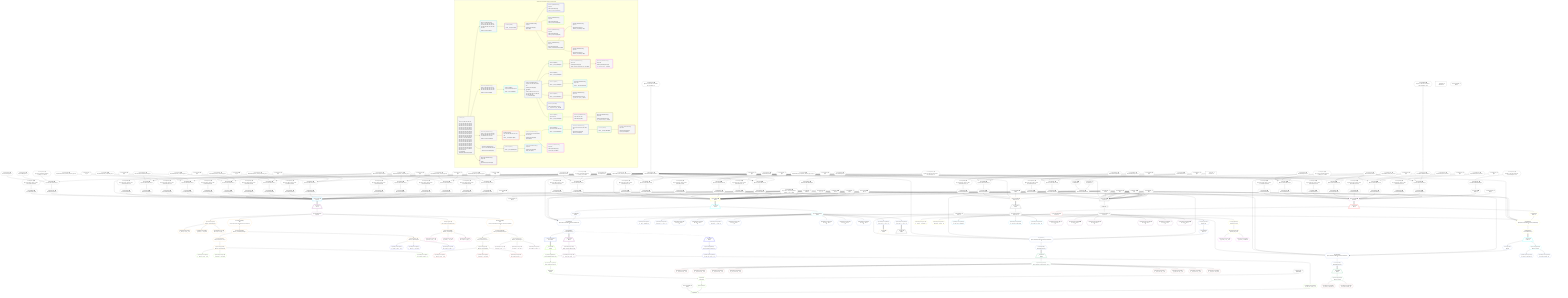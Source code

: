 %%{init: {'themeVariables': { 'fontSize': '12px'}}}%%
graph TD
    classDef path fill:#eee,stroke:#000,color:#000
    classDef plan fill:#fff,stroke-width:1px,color:#000
    classDef itemplan fill:#fff,stroke-width:2px,color:#000
    classDef unbatchedplan fill:#dff,stroke-width:1px,color:#000
    classDef sideeffectplan fill:#fcc,stroke-width:2px,color:#000
    classDef bucket fill:#f6f6f6,color:#000,stroke-width:2px,text-align:left


    %% plan dependencies
    PgSelect253[["PgSelect[253∈0] ➊<br />ᐸpersonᐳ"]]:::plan
    Object12{{"Object[12∈0] ➊<br />ᐸ{pgSettings,withPgClient}ᐳ"}}:::plan
    Constant620{{"Constant[620∈0] ➊<br />ᐸ1ᐳ"}}:::plan
    Constant621{{"Constant[621∈0] ➊<br />ᐸ7ᐳ"}}:::plan
    Constant619{{"Constant[619∈0] ➊<br />ᐸ8ᐳ"}}:::plan
    Constant113{{"Constant[113∈0] ➊<br />ᐸnullᐳ"}}:::plan
    Lambda285{{"Lambda[285∈0] ➊<br />ᐸcalculateShouldReverseOrderᐳ"}}:::plan
    Access289{{"Access[289∈0] ➊<br />ᐸ288.0ᐳ"}}:::plan
    Lambda602{{"Lambda[602∈0] ➊<br />ᐸcalculateOrderBySQLᐳ"}}:::plan
    Lambda607{{"Lambda[607∈0] ➊<br />ᐸcalculateOrderBySQLᐳ"}}:::plan
    Object12 & Constant620 & Constant620 & Constant621 & Constant620 & Constant619 & Constant621 & Constant620 & Constant621 & Constant620 & Constant621 & Constant620 & Constant113 & Constant621 & Constant620 & Constant621 & Lambda285 & Access289 & Lambda602 & Lambda607 --> PgSelect253
    Object293{{"Object[293∈0] ➊<br />ᐸ{reverse,orders,alias,codec}ᐳ"}}:::plan
    Constant290{{"Constant[290∈0] ➊<br />ᐸ[]ᐳ"}}:::plan
    Constant291{{"Constant[291∈0] ➊<br />ᐸsql.identifier(”frmcdc_compound_type”)ᐳ"}}:::plan
    Constant292{{"Constant[292∈0] ➊<br />ᐸRecordCodec(compoundType)ᐳ"}}:::plan
    Lambda285 & Constant290 & Constant291 & Constant292 --> Object293
    Object310{{"Object[310∈0] ➊<br />ᐸ{reverse,orders,alias,codec}ᐳ"}}:::plan
    Constant307{{"Constant[307∈0] ➊<br />ᐸ[]ᐳ"}}:::plan
    Constant308{{"Constant[308∈0] ➊<br />ᐸsql.identifier(”frmcdc_compound_type”)ᐳ"}}:::plan
    Lambda285 & Constant307 & Constant308 & Constant292 --> Object310
    Object327{{"Object[327∈0] ➊<br />ᐸ{reverse,orders,alias,codec}ᐳ"}}:::plan
    Constant324{{"Constant[324∈0] ➊<br />ᐸ[]ᐳ"}}:::plan
    Constant325{{"Constant[325∈0] ➊<br />ᐸsql.identifier(”frmcdc_compound_type”)ᐳ"}}:::plan
    Lambda285 & Constant324 & Constant325 & Constant292 --> Object327
    Object344{{"Object[344∈0] ➊<br />ᐸ{reverse,orders,alias,codec}ᐳ"}}:::plan
    Constant341{{"Constant[341∈0] ➊<br />ᐸ[]ᐳ"}}:::plan
    Constant342{{"Constant[342∈0] ➊<br />ᐸsql.identifier(”frmcdc_nested_compound_type”)ᐳ"}}:::plan
    Constant343{{"Constant[343∈0] ➊<br />ᐸRecordCodec(nestedCompoundType)ᐳ"}}:::plan
    Lambda285 & Constant341 & Constant342 & Constant343 --> Object344
    Object361{{"Object[361∈0] ➊<br />ᐸ{reverse,orders,alias,codec}ᐳ"}}:::plan
    Constant358{{"Constant[358∈0] ➊<br />ᐸ[]ᐳ"}}:::plan
    Constant359{{"Constant[359∈0] ➊<br />ᐸsql.identifier(”frmcdc_compound_type”)ᐳ"}}:::plan
    Lambda285 & Constant358 & Constant359 & Constant292 --> Object361
    Object378{{"Object[378∈0] ➊<br />ᐸ{reverse,orders,alias,codec}ᐳ"}}:::plan
    Constant375{{"Constant[375∈0] ➊<br />ᐸ[]ᐳ"}}:::plan
    Constant376{{"Constant[376∈0] ➊<br />ᐸsql.identifier(”frmcdc_compound_type”)ᐳ"}}:::plan
    Lambda285 & Constant375 & Constant376 & Constant292 --> Object378
    Object395{{"Object[395∈0] ➊<br />ᐸ{reverse,orders,alias,codec}ᐳ"}}:::plan
    Constant392{{"Constant[392∈0] ➊<br />ᐸ[]ᐳ"}}:::plan
    Constant393{{"Constant[393∈0] ➊<br />ᐸsql.identifier(”frmcdc_compound_type”)ᐳ"}}:::plan
    Lambda285 & Constant392 & Constant393 & Constant292 --> Object395
    Object412{{"Object[412∈0] ➊<br />ᐸ{reverse,orders,alias,codec}ᐳ"}}:::plan
    Constant409{{"Constant[409∈0] ➊<br />ᐸ[]ᐳ"}}:::plan
    Constant410{{"Constant[410∈0] ➊<br />ᐸsql.identifier(”frmcdc_nested_compound_type”)ᐳ"}}:::plan
    Lambda285 & Constant409 & Constant410 & Constant343 --> Object412
    Object429{{"Object[429∈0] ➊<br />ᐸ{reverse,orders,alias,codec}ᐳ"}}:::plan
    Constant426{{"Constant[426∈0] ➊<br />ᐸ[ { codec: Codec(int4), fragment: { n: [Array], f: 0, c: 266ᐳ"}}:::plan
    Constant427{{"Constant[427∈0] ➊<br />ᐸsql.identifier(”types”)ᐳ"}}:::plan
    Constant428{{"Constant[428∈0] ➊<br />ᐸRecordCodec(types)ᐳ"}}:::plan
    Lambda285 & Constant426 & Constant427 & Constant428 --> Object429
    Object444{{"Object[444∈0] ➊<br />ᐸ{reverse,orders,alias,codec}ᐳ"}}:::plan
    Constant441{{"Constant[441∈0] ➊<br />ᐸ[]ᐳ"}}:::plan
    Constant442{{"Constant[442∈0] ➊<br />ᐸsql.identifier(”post_computed_compound_type_array”)ᐳ"}}:::plan
    Lambda285 & Constant441 & Constant442 & Constant292 --> Object444
    Object464{{"Object[464∈0] ➊<br />ᐸ{reverse,orders,alias,codec}ᐳ"}}:::plan
    Constant461{{"Constant[461∈0] ➊<br />ᐸ[]ᐳ"}}:::plan
    Constant462{{"Constant[462∈0] ➊<br />ᐸsql.identifier(”post”)ᐳ"}}:::plan
    Constant463{{"Constant[463∈0] ➊<br />ᐸRecordCodec(post)ᐳ"}}:::plan
    Lambda285 & Constant461 & Constant462 & Constant463 --> Object464
    Object481{{"Object[481∈0] ➊<br />ᐸ{reverse,orders,alias,codec}ᐳ"}}:::plan
    Constant478{{"Constant[478∈0] ➊<br />ᐸ[]ᐳ"}}:::plan
    Constant479{{"Constant[479∈0] ➊<br />ᐸsql.identifier(”post_computed_interval_set”)ᐳ"}}:::plan
    Constant480{{"Constant[480∈0] ➊<br />ᐸCodec(interval)ᐳ"}}:::plan
    Lambda285 & Constant478 & Constant479 & Constant480 --> Object481
    Object499{{"Object[499∈0] ➊<br />ᐸ{reverse,orders,alias,codec}ᐳ"}}:::plan
    Constant496{{"Constant[496∈0] ➊<br />ᐸ[ { codec: Codec(int4), fragment: { n: [Array], f: 0, c: 266ᐳ"}}:::plan
    Constant497{{"Constant[497∈0] ➊<br />ᐸsql.identifier(”post”)ᐳ"}}:::plan
    Lambda285 & Constant496 & Constant497 & Constant463 --> Object499
    Object514{{"Object[514∈0] ➊<br />ᐸ{reverse,orders,alias,codec}ᐳ"}}:::plan
    Lambda507{{"Lambda[507∈0] ➊<br />ᐸcalculateShouldReverseOrderᐳ"}}:::plan
    Constant511{{"Constant[511∈0] ➊<br />ᐸ[]ᐳ"}}:::plan
    Constant512{{"Constant[512∈0] ➊<br />ᐸsql.identifier(”person_friends”)ᐳ"}}:::plan
    Constant513{{"Constant[513∈0] ➊<br />ᐸRecordCodec(person)ᐳ"}}:::plan
    Lambda507 & Constant511 & Constant512 & Constant513 --> Object514
    Object534{{"Object[534∈0] ➊<br />ᐸ{reverse,orders,alias,codec}ᐳ"}}:::plan
    Constant531{{"Constant[531∈0] ➊<br />ᐸ[]ᐳ"}}:::plan
    Constant532{{"Constant[532∈0] ➊<br />ᐸsql.identifier(”person_friends”)ᐳ"}}:::plan
    Lambda285 & Constant531 & Constant532 & Constant513 --> Object534
    Object554{{"Object[554∈0] ➊<br />ᐸ{reverse,orders,alias,codec}ᐳ"}}:::plan
    Constant551{{"Constant[551∈0] ➊<br />ᐸ[]ᐳ"}}:::plan
    Constant552{{"Constant[552∈0] ➊<br />ᐸsql.identifier(”person_first_post”)ᐳ"}}:::plan
    Lambda285 & Constant551 & Constant552 & Constant463 --> Object554
    Object571{{"Object[571∈0] ➊<br />ᐸ{reverse,orders,alias,codec}ᐳ"}}:::plan
    Constant568{{"Constant[568∈0] ➊<br />ᐸ[ { codec: Codec(int4), fragment: { n: [Array], f: 0, c: 266ᐳ"}}:::plan
    Constant569{{"Constant[569∈0] ➊<br />ᐸsql.identifier(”person”)ᐳ"}}:::plan
    Lambda285 & Constant568 & Constant569 & Constant513 --> Object571
    Object586{{"Object[586∈0] ➊<br />ᐸ{reverse,orders,alias,codec}ᐳ"}}:::plan
    Constant583{{"Constant[583∈0] ➊<br />ᐸ[]ᐳ"}}:::plan
    Constant584{{"Constant[584∈0] ➊<br />ᐸsql.identifier(”edge_case”)ᐳ"}}:::plan
    Constant585{{"Constant[585∈0] ➊<br />ᐸRecordCodec(edgeCase)ᐳ"}}:::plan
    Lambda285 & Constant583 & Constant584 & Constant585 --> Object586
    Object601{{"Object[601∈0] ➊<br />ᐸ{reverse,orders,alias,codec}ᐳ"}}:::plan
    Constant598{{"Constant[598∈0] ➊<br />ᐸ[]ᐳ"}}:::plan
    Constant599{{"Constant[599∈0] ➊<br />ᐸsql.identifier(”person”)ᐳ"}}:::plan
    Lambda285 & Constant598 & Constant599 & Constant513 --> Object601
    Access10{{"Access[10∈0] ➊<br />ᐸ2.pgSettingsᐳ"}}:::plan
    Access11{{"Access[11∈0] ➊<br />ᐸ2.withPgClientᐳ"}}:::plan
    Access10 & Access11 --> Object12
    __Value2["__Value[2∈0] ➊<br />ᐸcontextᐳ"]:::plan
    __Value2 --> Access10
    __Value2 --> Access11
    Connection226{{"Connection[226∈0] ➊<br />ᐸ222ᐳ"}}:::plan
    Constant620 --> Connection226
    First255{{"First[255∈0] ➊"}}:::plan
    PgSelect253 --> First255
    PgSelectSingle256{{"PgSelectSingle[256∈0] ➊<br />ᐸpersonᐳ"}}:::plan
    First255 --> PgSelectSingle256
    Constant611{{"Constant[611∈0] ➊<br />ᐸ§{ first: null, last: null, cursorLower: null, cursorUpper: ᐳ"}}:::plan
    Constant611 --> Lambda285
    Lambda288{{"Lambda[288∈0] ➊<br />ᐸcalculateLimitAndOffsetSQLᐳ"}}:::plan
    Constant612{{"Constant[612∈0] ➊<br />ᐸ§{ first: null, last: null, cursorLower: null, cursorUpper: ᐳ"}}:::plan
    Constant612 --> Lambda288
    Lambda288 --> Access289
    Lambda294{{"Lambda[294∈0] ➊<br />ᐸcalculateOrderBySQLᐳ"}}:::plan
    Object293 --> Lambda294
    Lambda299{{"Lambda[299∈0] ➊<br />ᐸcalculateOrderBySQLᐳ"}}:::plan
    Constant622{{"Constant[622∈0] ➊<br />ᐸ§{ reverse: false, orders: [], alias: sql.identifier(”frmcdcᐳ"}}:::plan
    Constant622 --> Lambda299
    Lambda311{{"Lambda[311∈0] ➊<br />ᐸcalculateOrderBySQLᐳ"}}:::plan
    Object310 --> Lambda311
    Lambda316{{"Lambda[316∈0] ➊<br />ᐸcalculateOrderBySQLᐳ"}}:::plan
    Constant623{{"Constant[623∈0] ➊<br />ᐸ§{ reverse: false, orders: [], alias: sql.identifier(”frmcdcᐳ"}}:::plan
    Constant623 --> Lambda316
    Lambda328{{"Lambda[328∈0] ➊<br />ᐸcalculateOrderBySQLᐳ"}}:::plan
    Object327 --> Lambda328
    Lambda333{{"Lambda[333∈0] ➊<br />ᐸcalculateOrderBySQLᐳ"}}:::plan
    Constant624{{"Constant[624∈0] ➊<br />ᐸ§{ reverse: false, orders: [], alias: sql.identifier(”frmcdcᐳ"}}:::plan
    Constant624 --> Lambda333
    Lambda345{{"Lambda[345∈0] ➊<br />ᐸcalculateOrderBySQLᐳ"}}:::plan
    Object344 --> Lambda345
    Lambda350{{"Lambda[350∈0] ➊<br />ᐸcalculateOrderBySQLᐳ"}}:::plan
    Constant625{{"Constant[625∈0] ➊<br />ᐸ§{ reverse: false, orders: [], alias: sql.identifier(”frmcdcᐳ"}}:::plan
    Constant625 --> Lambda350
    Lambda362{{"Lambda[362∈0] ➊<br />ᐸcalculateOrderBySQLᐳ"}}:::plan
    Object361 --> Lambda362
    Lambda367{{"Lambda[367∈0] ➊<br />ᐸcalculateOrderBySQLᐳ"}}:::plan
    Constant626{{"Constant[626∈0] ➊<br />ᐸ§{ reverse: false, orders: [], alias: sql.identifier(”frmcdcᐳ"}}:::plan
    Constant626 --> Lambda367
    Lambda379{{"Lambda[379∈0] ➊<br />ᐸcalculateOrderBySQLᐳ"}}:::plan
    Object378 --> Lambda379
    Lambda384{{"Lambda[384∈0] ➊<br />ᐸcalculateOrderBySQLᐳ"}}:::plan
    Constant627{{"Constant[627∈0] ➊<br />ᐸ§{ reverse: false, orders: [], alias: sql.identifier(”frmcdcᐳ"}}:::plan
    Constant627 --> Lambda384
    Lambda396{{"Lambda[396∈0] ➊<br />ᐸcalculateOrderBySQLᐳ"}}:::plan
    Object395 --> Lambda396
    Lambda401{{"Lambda[401∈0] ➊<br />ᐸcalculateOrderBySQLᐳ"}}:::plan
    Constant628{{"Constant[628∈0] ➊<br />ᐸ§{ reverse: false, orders: [], alias: sql.identifier(”frmcdcᐳ"}}:::plan
    Constant628 --> Lambda401
    Lambda413{{"Lambda[413∈0] ➊<br />ᐸcalculateOrderBySQLᐳ"}}:::plan
    Object412 --> Lambda413
    Lambda418{{"Lambda[418∈0] ➊<br />ᐸcalculateOrderBySQLᐳ"}}:::plan
    Constant629{{"Constant[629∈0] ➊<br />ᐸ§{ reverse: false, orders: [], alias: sql.identifier(”frmcdcᐳ"}}:::plan
    Constant629 --> Lambda418
    Lambda430{{"Lambda[430∈0] ➊<br />ᐸcalculateOrderBySQLᐳ"}}:::plan
    Object429 --> Lambda430
    Lambda435{{"Lambda[435∈0] ➊<br />ᐸcalculateOrderBySQLᐳ"}}:::plan
    Constant630{{"Constant[630∈0] ➊<br />ᐸ§{ reverse: false, orders: [ { codec: Codec(int4), fragment:ᐳ"}}:::plan
    Constant630 --> Lambda435
    Lambda445{{"Lambda[445∈0] ➊<br />ᐸcalculateOrderBySQLᐳ"}}:::plan
    Object444 --> Lambda445
    Lambda450{{"Lambda[450∈0] ➊<br />ᐸcalculateOrderBySQLᐳ"}}:::plan
    Constant631{{"Constant[631∈0] ➊<br />ᐸ§{ reverse: false, orders: [], alias: sql.identifier(”post_cᐳ"}}:::plan
    Constant631 --> Lambda450
    Lambda465{{"Lambda[465∈0] ➊<br />ᐸcalculateOrderBySQLᐳ"}}:::plan
    Object464 --> Lambda465
    Lambda470{{"Lambda[470∈0] ➊<br />ᐸcalculateOrderBySQLᐳ"}}:::plan
    Constant632{{"Constant[632∈0] ➊<br />ᐸ§{ reverse: false, orders: [], alias: sql.identifier(”post”)ᐳ"}}:::plan
    Constant632 --> Lambda470
    Lambda482{{"Lambda[482∈0] ➊<br />ᐸcalculateOrderBySQLᐳ"}}:::plan
    Object481 --> Lambda482
    Lambda487{{"Lambda[487∈0] ➊<br />ᐸcalculateOrderBySQLᐳ"}}:::plan
    Constant633{{"Constant[633∈0] ➊<br />ᐸ§{ reverse: false, orders: [], alias: sql.identifier(”post_cᐳ"}}:::plan
    Constant633 --> Lambda487
    Lambda500{{"Lambda[500∈0] ➊<br />ᐸcalculateOrderBySQLᐳ"}}:::plan
    Object499 --> Lambda500
    Lambda505{{"Lambda[505∈0] ➊<br />ᐸcalculateOrderBySQLᐳ"}}:::plan
    Constant634{{"Constant[634∈0] ➊<br />ᐸ§{ reverse: false, orders: [ { codec: Codec(int4), fragment:ᐳ"}}:::plan
    Constant634 --> Lambda505
    Constant642{{"Constant[642∈0] ➊<br />ᐸ§{ first: 1, last: null, cursorLower: null, cursorUpper: nulᐳ"}}:::plan
    Constant642 --> Lambda507
    Lambda509{{"Lambda[509∈0] ➊<br />ᐸcalculateLimitAndOffsetSQLᐳ"}}:::plan
    Constant643{{"Constant[643∈0] ➊<br />ᐸ§{ first: 1, last: null, cursorLower: null, cursorUpper: nulᐳ"}}:::plan
    Constant643 --> Lambda509
    Access510{{"Access[510∈0] ➊<br />ᐸ509.0ᐳ"}}:::plan
    Lambda509 --> Access510
    Lambda515{{"Lambda[515∈0] ➊<br />ᐸcalculateOrderBySQLᐳ"}}:::plan
    Object514 --> Lambda515
    Lambda520{{"Lambda[520∈0] ➊<br />ᐸcalculateOrderBySQLᐳ"}}:::plan
    Constant635{{"Constant[635∈0] ➊<br />ᐸ§{ reverse: false, orders: [], alias: sql.identifier(”personᐳ"}}:::plan
    Constant635 --> Lambda520
    Lambda535{{"Lambda[535∈0] ➊<br />ᐸcalculateOrderBySQLᐳ"}}:::plan
    Object534 --> Lambda535
    Lambda540{{"Lambda[540∈0] ➊<br />ᐸcalculateOrderBySQLᐳ"}}:::plan
    Constant636{{"Constant[636∈0] ➊<br />ᐸ§{ reverse: false, orders: [], alias: sql.identifier(”personᐳ"}}:::plan
    Constant636 --> Lambda540
    Lambda555{{"Lambda[555∈0] ➊<br />ᐸcalculateOrderBySQLᐳ"}}:::plan
    Object554 --> Lambda555
    Lambda560{{"Lambda[560∈0] ➊<br />ᐸcalculateOrderBySQLᐳ"}}:::plan
    Constant637{{"Constant[637∈0] ➊<br />ᐸ§{ reverse: false, orders: [], alias: sql.identifier(”personᐳ"}}:::plan
    Constant637 --> Lambda560
    Lambda572{{"Lambda[572∈0] ➊<br />ᐸcalculateOrderBySQLᐳ"}}:::plan
    Object571 --> Lambda572
    Lambda577{{"Lambda[577∈0] ➊<br />ᐸcalculateOrderBySQLᐳ"}}:::plan
    Constant638{{"Constant[638∈0] ➊<br />ᐸ§{ reverse: false, orders: [ { codec: Codec(int4), fragment:ᐳ"}}:::plan
    Constant638 --> Lambda577
    Lambda587{{"Lambda[587∈0] ➊<br />ᐸcalculateOrderBySQLᐳ"}}:::plan
    Object586 --> Lambda587
    Lambda592{{"Lambda[592∈0] ➊<br />ᐸcalculateOrderBySQLᐳ"}}:::plan
    Constant639{{"Constant[639∈0] ➊<br />ᐸ§{ reverse: false, orders: [], alias: sql.identifier(”edge_cᐳ"}}:::plan
    Constant639 --> Lambda592
    Object601 --> Lambda602
    Constant640{{"Constant[640∈0] ➊<br />ᐸ§{ reverse: false, orders: [], alias: sql.identifier(”personᐳ"}}:::plan
    Constant640 --> Lambda607
    __Value4["__Value[4∈0] ➊<br />ᐸrootValueᐳ"]:::plan
    Connection13{{"Connection[13∈0] ➊<br />ᐸ9ᐳ"}}:::plan
    Connection89{{"Connection[89∈0] ➊<br />ᐸ87ᐳ"}}:::plan
    Connection169{{"Connection[169∈0] ➊<br />ᐸ167ᐳ"}}:::plan
    Constant192{{"Constant[192∈0] ➊<br />ᐸ[HIDDEN]ᐳ"}}:::plan
    Connection201{{"Connection[201∈0] ➊<br />ᐸ199ᐳ"}}:::plan
    Connection213{{"Connection[213∈0] ➊<br />ᐸ209ᐳ"}}:::plan
    Connection244{{"Connection[244∈0] ➊<br />ᐸ242ᐳ"}}:::plan
    Constant286{{"Constant[286∈0] ➊<br />ᐸfalseᐳ"}}:::plan
    Constant608{{"Constant[608∈0] ➊<br />ᐸ15ᐳ"}}:::plan
    Constant609{{"Constant[609∈0] ➊<br />ᐸ20ᐳ"}}:::plan
    Constant610{{"Constant[610∈0] ➊<br />ᐸ'[...]'ᐳ"}}:::plan
    Constant644{{"Constant[644∈0] ➊<br />ᐸ§{ a: 419, b: 'easy cheesy baked potatoes', c: 'red', e: 'BAᐳ"}}:::plan
    PgSelect14[["PgSelect[14∈1] ➊<br />ᐸtypesᐳ"]]:::plan
    Object12 & Connection13 & Access289 & Lambda294 & Lambda299 & Lambda311 & Lambda316 & Lambda328 & Lambda333 & Access289 & Lambda345 & Lambda350 & Access289 & Lambda362 & Lambda367 & Lambda379 & Lambda384 & Lambda396 & Lambda401 & Access289 & Lambda413 & Lambda418 & Lambda285 & Access289 & Lambda430 & Lambda435 --> PgSelect14
    __Item15[/"__Item[15∈2]<br />ᐸ14ᐳ"\]:::itemplan
    PgSelect14 ==> __Item15
    PgSelectSingle16{{"PgSelectSingle[16∈2]<br />ᐸtypesᐳ"}}:::plan
    __Item15 --> PgSelectSingle16
    PgSelectSingle23{{"PgSelectSingle[23∈3]<br />ᐸfrmcdc_compoundTypeᐳ"}}:::plan
    PgSelectSingle16 --> PgSelectSingle23
    PgClassExpression24{{"PgClassExpression[24∈3]<br />ᐸ__frmcdc_c...type__.”a”ᐳ"}}:::plan
    PgSelectSingle23 --> PgClassExpression24
    PgClassExpression25{{"PgClassExpression[25∈3]<br />ᐸ__frmcdc_c....”foo_bar”ᐳ"}}:::plan
    PgSelectSingle23 --> PgClassExpression25
    PgClassExpression27{{"PgClassExpression[27∈3]<br />ᐸ”c”.”compo...nd_type__)ᐳ"}}:::plan
    PgSelectSingle23 --> PgClassExpression27
    PgSelectSingle32{{"PgSelectSingle[32∈3]<br />ᐸfrmcdc_nestedCompoundTypeᐳ"}}:::plan
    RemapKeys351{{"RemapKeys[351∈3]<br />ᐸ16:{”0”:4,”1”:5,”2”:6,”3”:7,”4”:8,”5”:9,”6”:10,”7”:11,”8”:12}ᐳ"}}:::plan
    RemapKeys351 --> PgSelectSingle32
    PgSelectSingle37{{"PgSelectSingle[37∈3]<br />ᐸfrmcdc_compoundTypeᐳ"}}:::plan
    PgSelectSingle32 --> PgSelectSingle37
    PgSelectSingle46{{"PgSelectSingle[46∈3]<br />ᐸfrmcdc_compoundTypeᐳ"}}:::plan
    RemapKeys334{{"RemapKeys[334∈3]<br />ᐸ32:{”0”:4,”1”:5,”2”:6,”3”:7}ᐳ"}}:::plan
    RemapKeys334 --> PgSelectSingle46
    PgSelectSingle55{{"PgSelectSingle[55∈3]<br />ᐸfrmcdc_compoundTypeᐳ"}}:::plan
    RemapKeys368{{"RemapKeys[368∈3]<br />ᐸ16:{”0”:13,”1”:14,”2”:15,”3”:16}ᐳ"}}:::plan
    RemapKeys368 --> PgSelectSingle55
    PgSelectSingle64{{"PgSelectSingle[64∈3]<br />ᐸfrmcdc_nestedCompoundTypeᐳ"}}:::plan
    RemapKeys419{{"RemapKeys[419∈3]<br />ᐸ16:{”0”:17,”1”:18,”2”:19,”3”:20,”4”:21,”5”:22,”6”:23,”7”:24,”8”:25}ᐳ"}}:::plan
    RemapKeys419 --> PgSelectSingle64
    PgSelectSingle32 --> RemapKeys334
    PgSelectSingle16 --> RemapKeys351
    PgSelectSingle16 --> RemapKeys368
    PgSelectSingle16 --> RemapKeys419
    PgClassExpression38{{"PgClassExpression[38∈4]<br />ᐸ__frmcdc_c...type__.”a”ᐳ"}}:::plan
    PgSelectSingle37 --> PgClassExpression38
    PgClassExpression39{{"PgClassExpression[39∈4]<br />ᐸ__frmcdc_c....”foo_bar”ᐳ"}}:::plan
    PgSelectSingle37 --> PgClassExpression39
    PgClassExpression41{{"PgClassExpression[41∈4]<br />ᐸ”c”.”compo...nd_type__)ᐳ"}}:::plan
    PgSelectSingle37 --> PgClassExpression41
    PgClassExpression47{{"PgClassExpression[47∈5]<br />ᐸ__frmcdc_c...type__.”a”ᐳ"}}:::plan
    PgSelectSingle46 --> PgClassExpression47
    PgClassExpression48{{"PgClassExpression[48∈5]<br />ᐸ__frmcdc_c....”foo_bar”ᐳ"}}:::plan
    PgSelectSingle46 --> PgClassExpression48
    PgClassExpression50{{"PgClassExpression[50∈5]<br />ᐸ”c”.”compo...nd_type__)ᐳ"}}:::plan
    PgSelectSingle46 --> PgClassExpression50
    PgClassExpression56{{"PgClassExpression[56∈6]<br />ᐸ__frmcdc_c...type__.”a”ᐳ"}}:::plan
    PgSelectSingle55 --> PgClassExpression56
    PgClassExpression57{{"PgClassExpression[57∈6]<br />ᐸ__frmcdc_c....”foo_bar”ᐳ"}}:::plan
    PgSelectSingle55 --> PgClassExpression57
    PgClassExpression59{{"PgClassExpression[59∈6]<br />ᐸ”c”.”compo...nd_type__)ᐳ"}}:::plan
    PgSelectSingle55 --> PgClassExpression59
    PgSelectSingle71{{"PgSelectSingle[71∈7]<br />ᐸfrmcdc_compoundTypeᐳ"}}:::plan
    PgSelectSingle64 --> PgSelectSingle71
    PgSelectSingle80{{"PgSelectSingle[80∈7]<br />ᐸfrmcdc_compoundTypeᐳ"}}:::plan
    RemapKeys402{{"RemapKeys[402∈7]<br />ᐸ64:{”0”:4,”1”:5,”2”:6,”3”:7}ᐳ"}}:::plan
    RemapKeys402 --> PgSelectSingle80
    PgSelectSingle64 --> RemapKeys402
    PgClassExpression72{{"PgClassExpression[72∈8]<br />ᐸ__frmcdc_c...type__.”a”ᐳ"}}:::plan
    PgSelectSingle71 --> PgClassExpression72
    PgClassExpression73{{"PgClassExpression[73∈8]<br />ᐸ__frmcdc_c....”foo_bar”ᐳ"}}:::plan
    PgSelectSingle71 --> PgClassExpression73
    PgClassExpression75{{"PgClassExpression[75∈8]<br />ᐸ”c”.”compo...nd_type__)ᐳ"}}:::plan
    PgSelectSingle71 --> PgClassExpression75
    PgClassExpression81{{"PgClassExpression[81∈9]<br />ᐸ__frmcdc_c...type__.”a”ᐳ"}}:::plan
    PgSelectSingle80 --> PgClassExpression81
    PgClassExpression82{{"PgClassExpression[82∈9]<br />ᐸ__frmcdc_c....”foo_bar”ᐳ"}}:::plan
    PgSelectSingle80 --> PgClassExpression82
    PgClassExpression84{{"PgClassExpression[84∈9]<br />ᐸ”c”.”compo...nd_type__)ᐳ"}}:::plan
    PgSelectSingle80 --> PgClassExpression84
    PgSelect90[["PgSelect[90∈10] ➊<br />ᐸpostᐳ"]]:::plan
    Object12 & Connection89 & Constant608 & Constant609 & Constant610 & Constant608 & Constant609 & Constant610 & Constant608 & Constant113 & Constant609 & Constant610 & Constant644 & Access289 & Lambda445 & Lambda450 & Access289 & Lambda465 & Lambda470 & Access289 & Lambda482 & Lambda487 & Lambda285 & Access289 & Lambda500 & Lambda505 --> PgSelect90
    __Item91[/"__Item[91∈11]<br />ᐸ90ᐳ"\]:::itemplan
    PgSelect90 ==> __Item91
    PgSelectSingle92{{"PgSelectSingle[92∈11]<br />ᐸpostᐳ"}}:::plan
    __Item91 --> PgSelectSingle92
    Object454{{"Object[454∈12]<br />ᐸ{rows,first,last,shouldReverseOrder,fetchOneExtra}ᐳ"}}:::plan
    Access452{{"Access[452∈12]<br />ᐸ471.0ᐳ"}}:::plan
    Access452 & Constant113 & Constant113 & Lambda285 & Constant286 --> Object454
    Object489{{"Object[489∈12]<br />ᐸ{rows,first,last,shouldReverseOrder,fetchOneExtra}ᐳ"}}:::plan
    Access488{{"Access[488∈12]<br />ᐸ91.2ᐳ"}}:::plan
    Access488 & Constant113 & Constant113 & Lambda285 & Constant286 --> Object489
    PgClassExpression93{{"PgClassExpression[93∈12]<br />ᐸ__post__.”headline”ᐳ"}}:::plan
    PgSelectSingle92 --> PgClassExpression93
    PgClassExpression95{{"PgClassExpression[95∈12]<br />ᐸ”a”.”post_...(__post__)ᐳ"}}:::plan
    PgSelectSingle92 --> PgClassExpression95
    PgClassExpression98{{"PgClassExpression[98∈12]<br />ᐸ”a”.”post_...lder! */<br />)ᐳ"}}:::plan
    PgSelectSingle92 --> PgClassExpression98
    PgClassExpression102{{"PgClassExpression[102∈12]<br />ᐸ”a”.”post_...lder! */<br />)ᐳ"}}:::plan
    PgSelectSingle92 --> PgClassExpression102
    PgClassExpression104{{"PgClassExpression[104∈12]<br />ᐸ”a”.”post_...(__post__)ᐳ"}}:::plan
    PgSelectSingle92 --> PgClassExpression104
    PgClassExpression107{{"PgClassExpression[107∈12]<br />ᐸ”a”.”post_...lder! */<br />)ᐳ"}}:::plan
    PgSelectSingle92 --> PgClassExpression107
    PgClassExpression111{{"PgClassExpression[111∈12]<br />ᐸ”a”.”post_...lder! */<br />)ᐳ"}}:::plan
    PgSelectSingle92 --> PgClassExpression111
    PgClassExpression115{{"PgClassExpression[115∈12]<br />ᐸ”a”.”post_...lder! */<br />)ᐳ"}}:::plan
    PgSelectSingle92 --> PgClassExpression115
    PgClassExpression119{{"PgClassExpression[119∈12]<br />ᐸ”a”.”post_...lder! */<br />)ᐳ"}}:::plan
    PgSelectSingle92 --> PgClassExpression119
    PgClassExpression155{{"PgClassExpression[155∈12]<br />ᐸ”a”.”post_...(__post__)ᐳ"}}:::plan
    PgSelectSingle92 --> PgClassExpression155
    PgClassExpression158{{"PgClassExpression[158∈12]<br />ᐸ”a”.”post_...(__post__)ᐳ"}}:::plan
    PgSelectSingle92 --> PgClassExpression158
    __ListTransform181[["__ListTransform[181∈12]<br />ᐸeach:180ᐳ"]]:::plan
    Lambda490{{"Lambda[490∈12]<br />ᐸreverseIfNecessaryᐳ"}}:::plan
    Lambda490 --> __ListTransform181
    RemapKeys471{{"RemapKeys[471∈12]<br />ᐸ92:{”0”:1}ᐳ"}}:::plan
    RemapKeys471 --> Access452
    Lambda455{{"Lambda[455∈12]<br />ᐸreverseIfNecessaryᐳ"}}:::plan
    Object454 --> Lambda455
    PgSelectSingle92 --> RemapKeys471
    __Item91 --> Access488
    Object489 --> Lambda490
    __Item141[/"__Item[141∈13]<br />ᐸ455ᐳ"\]:::itemplan
    Lambda455 ==> __Item141
    PgSelectSingle142{{"PgSelectSingle[142∈13]<br />ᐸpost_computed_compound_type_arrayᐳ"}}:::plan
    __Item141 --> PgSelectSingle142
    PgClassExpression143{{"PgClassExpression[143∈14]<br />ᐸ__post_com...rray__.”a”ᐳ"}}:::plan
    PgSelectSingle142 --> PgClassExpression143
    PgClassExpression144{{"PgClassExpression[144∈14]<br />ᐸ__post_com...rray__.”b”ᐳ"}}:::plan
    PgSelectSingle142 --> PgClassExpression144
    PgClassExpression145{{"PgClassExpression[145∈14]<br />ᐸ__post_com...rray__.”c”ᐳ"}}:::plan
    PgSelectSingle142 --> PgClassExpression145
    PgClassExpression146{{"PgClassExpression[146∈14]<br />ᐸ__post_com...rray__.”d”ᐳ"}}:::plan
    PgSelectSingle142 --> PgClassExpression146
    PgClassExpression147{{"PgClassExpression[147∈14]<br />ᐸ__post_com...rray__.”e”ᐳ"}}:::plan
    PgSelectSingle142 --> PgClassExpression147
    PgClassExpression148{{"PgClassExpression[148∈14]<br />ᐸ__post_com...rray__.”f”ᐳ"}}:::plan
    PgSelectSingle142 --> PgClassExpression148
    PgClassExpression149{{"PgClassExpression[149∈14]<br />ᐸ__post_com...rray__.”g”ᐳ"}}:::plan
    PgSelectSingle142 --> PgClassExpression149
    PgClassExpression153{{"PgClassExpression[153∈14]<br />ᐸ__post_com....”foo_bar”ᐳ"}}:::plan
    PgSelectSingle142 --> PgClassExpression153
    __Item156[/"__Item[156∈16]<br />ᐸ155ᐳ"\]:::itemplan
    PgClassExpression155 ==> __Item156
    __Item159[/"__Item[159∈17]<br />ᐸ158ᐳ"\]:::itemplan
    PgClassExpression158 ==> __Item159
    __Item171[/"__Item[171∈19]<br />ᐸ490ᐳ"\]:::itemplan
    Lambda490 ==> __Item171
    PgSelectSingle172{{"PgSelectSingle[172∈19]<br />ᐸpost_computed_interval_setᐳ"}}:::plan
    __Item171 --> PgSelectSingle172
    PgClassExpression173{{"PgClassExpression[173∈19]<br />ᐸ__post_com...al_set__.vᐳ"}}:::plan
    PgSelectSingle172 --> PgClassExpression173
    __Item182[/"__Item[182∈21]<br />ᐸ490ᐳ"\]:::itemplan
    Lambda490 -.-> __Item182
    PgSelectSingle183{{"PgSelectSingle[183∈21]<br />ᐸpost_computed_interval_setᐳ"}}:::plan
    __Item182 --> PgSelectSingle183
    PgClassExpression184{{"PgClassExpression[184∈21]<br />ᐸ__post_com...al_set__.vᐳ"}}:::plan
    PgSelectSingle183 --> PgClassExpression184
    Edge188{{"Edge[188∈22]"}}:::plan
    PgClassExpression187{{"PgClassExpression[187∈22]<br />ᐸ__post_com...al_set__.vᐳ"}}:::plan
    PgCursor189{{"PgCursor[189∈22]"}}:::plan
    PgClassExpression187 & PgCursor189 & Connection169 --> Edge188
    List193{{"List[193∈22]<br />ᐸ192,191ᐳ"}}:::plan
    List191{{"List[191∈22]<br />ᐸ190ᐳ"}}:::plan
    Constant192 & List191 --> List193
    __Item185[/"__Item[185∈22]<br />ᐸ181ᐳ"\]:::itemplan
    __ListTransform181 ==> __Item185
    PgSelectSingle186{{"PgSelectSingle[186∈22]<br />ᐸpost_computed_interval_setᐳ"}}:::plan
    __Item185 --> PgSelectSingle186
    PgSelectSingle186 --> PgClassExpression187
    List193 --> PgCursor189
    PgClassExpression190{{"PgClassExpression[190∈22]<br />ᐸrow_number...tion by 1)ᐳ"}}:::plan
    PgSelectSingle186 --> PgClassExpression190
    PgClassExpression190 --> List191
    PgSelect202[["PgSelect[202∈25] ➊<br />ᐸpersonᐳ"]]:::plan
    Object12 & Connection201 & Access510 & Lambda515 & Lambda520 & Access289 & Lambda535 & Lambda540 & Access289 & Lambda555 & Lambda560 & Lambda285 & Access289 & Lambda572 & Lambda577 --> PgSelect202
    __Item203[/"__Item[203∈26]<br />ᐸ202ᐳ"\]:::itemplan
    PgSelect202 ==> __Item203
    PgSelectSingle204{{"PgSelectSingle[204∈26]<br />ᐸpersonᐳ"}}:::plan
    __Item203 --> PgSelectSingle204
    Object544{{"Object[544∈27]<br />ᐸ{rows,first,last,shouldReverseOrder,fetchOneExtra}ᐳ"}}:::plan
    Access542{{"Access[542∈27]<br />ᐸ203.1ᐳ"}}:::plan
    Access542 & Constant113 & Constant113 & Lambda285 & Constant286 --> Object544
    PgClassExpression205{{"PgClassExpression[205∈27]<br />ᐸ__person__...full_name”ᐳ"}}:::plan
    PgSelectSingle204 --> PgClassExpression205
    PgClassExpression207{{"PgClassExpression[207∈27]<br />ᐸ”c”.”perso..._person__)ᐳ"}}:::plan
    PgSelectSingle204 --> PgClassExpression207
    PgSelectSingle237{{"PgSelectSingle[237∈27]<br />ᐸperson_first_postᐳ"}}:::plan
    RemapKeys561{{"RemapKeys[561∈27]<br />ᐸ204:{”0”:2,”1”:3}ᐳ"}}:::plan
    RemapKeys561 --> PgSelectSingle237
    __Item203 --> Access542
    Lambda545{{"Lambda[545∈27]<br />ᐸreverseIfNecessaryᐳ"}}:::plan
    Object544 --> Lambda545
    PgSelectSingle204 --> RemapKeys561
    __Item215[/"__Item[215∈28]<br />ᐸ545ᐳ"\]:::itemplan
    Lambda545 ==> __Item215
    PgSelectSingle216{{"PgSelectSingle[216∈28]<br />ᐸperson_friendsᐳ"}}:::plan
    __Item215 --> PgSelectSingle216
    Object524{{"Object[524∈29]<br />ᐸ{rows,first,last,shouldReverseOrder,fetchOneExtra}ᐳ"}}:::plan
    Access522{{"Access[522∈29]<br />ᐸ215.1ᐳ"}}:::plan
    Access522 & Constant620 & Constant113 & Lambda507 & Constant286 --> Object524
    PgClassExpression217{{"PgClassExpression[217∈29]<br />ᐸ__person_f...full_name”ᐳ"}}:::plan
    PgSelectSingle216 --> PgClassExpression217
    PgClassExpression219{{"PgClassExpression[219∈29]<br />ᐸ”c”.”perso...friends__)ᐳ"}}:::plan
    PgSelectSingle216 --> PgClassExpression219
    __Item215 --> Access522
    Lambda525{{"Lambda[525∈29]<br />ᐸreverseIfNecessaryᐳ"}}:::plan
    Object524 --> Lambda525
    __Item228[/"__Item[228∈30]<br />ᐸ525ᐳ"\]:::itemplan
    Lambda525 ==> __Item228
    PgSelectSingle229{{"PgSelectSingle[229∈30]<br />ᐸperson_friendsᐳ"}}:::plan
    __Item228 --> PgSelectSingle229
    PgClassExpression230{{"PgClassExpression[230∈31]<br />ᐸ__person_f...full_name”ᐳ"}}:::plan
    PgSelectSingle229 --> PgClassExpression230
    PgClassExpression232{{"PgClassExpression[232∈31]<br />ᐸ”c”.”perso...friends__)ᐳ"}}:::plan
    PgSelectSingle229 --> PgClassExpression232
    PgClassExpression238{{"PgClassExpression[238∈32]<br />ᐸ__person_f...ost__.”id”ᐳ"}}:::plan
    PgSelectSingle237 --> PgClassExpression238
    PgClassExpression239{{"PgClassExpression[239∈32]<br />ᐸ__person_f...”headline”ᐳ"}}:::plan
    PgSelectSingle237 --> PgClassExpression239
    PgSelect245[["PgSelect[245∈33] ➊<br />ᐸedge_caseᐳ"]]:::plan
    Object12 & Connection244 & Lambda285 & Access289 & Lambda587 & Lambda592 --> PgSelect245
    __Item246[/"__Item[246∈34]<br />ᐸ245ᐳ"\]:::itemplan
    PgSelect245 ==> __Item246
    PgSelectSingle247{{"PgSelectSingle[247∈34]<br />ᐸedge_caseᐳ"}}:::plan
    __Item246 --> PgSelectSingle247
    PgClassExpression248{{"PgClassExpression[248∈35]<br />ᐸ__edge_cas...s_default”ᐳ"}}:::plan
    PgSelectSingle247 --> PgClassExpression248
    PgClassExpression249{{"PgClassExpression[249∈35]<br />ᐸ__edge_cas...cast_easy”ᐳ"}}:::plan
    PgSelectSingle247 --> PgClassExpression249
    PgClassExpression251{{"PgClassExpression[251∈35]<br />ᐸ”c”.”edge_...ge_case__)ᐳ"}}:::plan
    PgSelectSingle247 --> PgClassExpression251
    PgClassExpression260{{"PgClassExpression[260∈36] ➊<br />ᐸ”c”.”perso...lder! */<br />)ᐳ"}}:::plan
    PgSelectSingle256 --> PgClassExpression260
    PgClassExpression265{{"PgClassExpression[265∈36] ➊<br />ᐸ”c”.”perso...lder! */<br />)ᐳ"}}:::plan
    PgSelectSingle256 --> PgClassExpression265
    PgClassExpression269{{"PgClassExpression[269∈36] ➊<br />ᐸ”c”.”perso...lder! */<br />)ᐳ"}}:::plan
    PgSelectSingle256 --> PgClassExpression269
    PgClassExpression273{{"PgClassExpression[273∈36] ➊<br />ᐸ”c”.”perso...lder! */<br />)ᐳ"}}:::plan
    PgSelectSingle256 --> PgClassExpression273
    PgClassExpression278{{"PgClassExpression[278∈36] ➊<br />ᐸ”c”.”perso...lder! */<br />)ᐳ"}}:::plan
    PgSelectSingle256 --> PgClassExpression278
    PgClassExpression282{{"PgClassExpression[282∈36] ➊<br />ᐸ”c”.”perso...lder! */<br />)ᐳ"}}:::plan
    PgSelectSingle256 --> PgClassExpression282

    %% define steps

    subgraph "Buckets for queries/v4/procedure-computed-fields"
    Bucket0("Bucket 0 (root)<br /><br />1: <br />ᐳ: 10, 11, 13, 89, 113, 169, 192, 201, 213, 244, 286, 290, 291, 292, 307, 308, 324, 325, 341, 342, 343, 358, 359, 375, 376, 392, 393, 409, 410, 426, 427, 428, 441, 442, 461, 462, 463, 478, 479, 480, 496, 497, 511, 512, 513, 531, 532, 551, 552, 568, 569, 583, 584, 585, 598, 599, 608, 609, 610, 611, 612, 619, 620, 621, 622, 623, 624, 625, 626, 627, 628, 629, 630, 631, 632, 633, 634, 635, 636, 637, 638, 639, 640, 642, 643, 644, 12, 226, 285, 288, 289, 293, 294, 299, 310, 311, 316, 327, 328, 333, 344, 345, 350, 361, 362, 367, 378, 379, 384, 395, 396, 401, 412, 413, 418, 429, 430, 435, 444, 445, 450, 464, 465, 470, 481, 482, 487, 499, 500, 505, 507, 509, 510, 514, 515, 520, 534, 535, 540, 554, 555, 560, 571, 572, 577, 586, 587, 592, 601, 602, 607<br />2: PgSelect[253]<br />ᐳ: First[255], PgSelectSingle[256]"):::bucket
    classDef bucket0 stroke:#696969
    class Bucket0,__Value2,__Value4,Access10,Access11,Object12,Connection13,Connection89,Constant113,Connection169,Constant192,Connection201,Connection213,Connection226,Connection244,PgSelect253,First255,PgSelectSingle256,Lambda285,Constant286,Lambda288,Access289,Constant290,Constant291,Constant292,Object293,Lambda294,Lambda299,Constant307,Constant308,Object310,Lambda311,Lambda316,Constant324,Constant325,Object327,Lambda328,Lambda333,Constant341,Constant342,Constant343,Object344,Lambda345,Lambda350,Constant358,Constant359,Object361,Lambda362,Lambda367,Constant375,Constant376,Object378,Lambda379,Lambda384,Constant392,Constant393,Object395,Lambda396,Lambda401,Constant409,Constant410,Object412,Lambda413,Lambda418,Constant426,Constant427,Constant428,Object429,Lambda430,Lambda435,Constant441,Constant442,Object444,Lambda445,Lambda450,Constant461,Constant462,Constant463,Object464,Lambda465,Lambda470,Constant478,Constant479,Constant480,Object481,Lambda482,Lambda487,Constant496,Constant497,Object499,Lambda500,Lambda505,Lambda507,Lambda509,Access510,Constant511,Constant512,Constant513,Object514,Lambda515,Lambda520,Constant531,Constant532,Object534,Lambda535,Lambda540,Constant551,Constant552,Object554,Lambda555,Lambda560,Constant568,Constant569,Object571,Lambda572,Lambda577,Constant583,Constant584,Constant585,Object586,Lambda587,Lambda592,Constant598,Constant599,Object601,Lambda602,Lambda607,Constant608,Constant609,Constant610,Constant611,Constant612,Constant619,Constant620,Constant621,Constant622,Constant623,Constant624,Constant625,Constant626,Constant627,Constant628,Constant629,Constant630,Constant631,Constant632,Constant633,Constant634,Constant635,Constant636,Constant637,Constant638,Constant639,Constant640,Constant642,Constant643,Constant644 bucket0
    Bucket1("Bucket 1 (nullableBoundary)<br />Deps: 12, 13, 289, 294, 299, 311, 316, 328, 333, 345, 350, 362, 367, 379, 384, 396, 401, 413, 418, 285, 430, 435<br /><br />ROOT Connectionᐸ9ᐳ[13]"):::bucket
    classDef bucket1 stroke:#00bfff
    class Bucket1,PgSelect14 bucket1
    Bucket2("Bucket 2 (listItem)<br /><br />ROOT __Item{2}ᐸ14ᐳ[15]"):::bucket
    classDef bucket2 stroke:#7f007f
    class Bucket2,__Item15,PgSelectSingle16 bucket2
    Bucket3("Bucket 3 (nullableBoundary)<br />Deps: 16<br /><br />ROOT PgSelectSingle{2}ᐸtypesᐳ[16]"):::bucket
    classDef bucket3 stroke:#ffa500
    class Bucket3,PgSelectSingle23,PgClassExpression24,PgClassExpression25,PgClassExpression27,PgSelectSingle32,PgSelectSingle37,PgSelectSingle46,PgSelectSingle55,PgSelectSingle64,RemapKeys334,RemapKeys351,RemapKeys368,RemapKeys419 bucket3
    Bucket4("Bucket 4 (nullableBoundary)<br />Deps: 37<br /><br />ROOT PgSelectSingle{3}ᐸfrmcdc_compoundTypeᐳ[37]"):::bucket
    classDef bucket4 stroke:#0000ff
    class Bucket4,PgClassExpression38,PgClassExpression39,PgClassExpression41 bucket4
    Bucket5("Bucket 5 (nullableBoundary)<br />Deps: 46<br /><br />ROOT PgSelectSingle{3}ᐸfrmcdc_compoundTypeᐳ[46]"):::bucket
    classDef bucket5 stroke:#7fff00
    class Bucket5,PgClassExpression47,PgClassExpression48,PgClassExpression50 bucket5
    Bucket6("Bucket 6 (nullableBoundary)<br />Deps: 55<br /><br />ROOT PgSelectSingle{3}ᐸfrmcdc_compoundTypeᐳ[55]"):::bucket
    classDef bucket6 stroke:#ff1493
    class Bucket6,PgClassExpression56,PgClassExpression57,PgClassExpression59 bucket6
    Bucket7("Bucket 7 (nullableBoundary)<br />Deps: 64<br /><br />ROOT PgSelectSingle{3}ᐸfrmcdc_nestedCompoundTypeᐳ[64]"):::bucket
    classDef bucket7 stroke:#808000
    class Bucket7,PgSelectSingle71,PgSelectSingle80,RemapKeys402 bucket7
    Bucket8("Bucket 8 (nullableBoundary)<br />Deps: 71<br /><br />ROOT PgSelectSingle{7}ᐸfrmcdc_compoundTypeᐳ[71]"):::bucket
    classDef bucket8 stroke:#dda0dd
    class Bucket8,PgClassExpression72,PgClassExpression73,PgClassExpression75 bucket8
    Bucket9("Bucket 9 (nullableBoundary)<br />Deps: 80<br /><br />ROOT PgSelectSingle{7}ᐸfrmcdc_compoundTypeᐳ[80]"):::bucket
    classDef bucket9 stroke:#ff0000
    class Bucket9,PgClassExpression81,PgClassExpression82,PgClassExpression84 bucket9
    Bucket10("Bucket 10 (nullableBoundary)<br />Deps: 12, 89, 608, 609, 610, 113, 644, 289, 445, 450, 465, 470, 482, 487, 285, 500, 505, 286, 169, 192<br /><br />ROOT Connectionᐸ87ᐳ[89]"):::bucket
    classDef bucket10 stroke:#ffff00
    class Bucket10,PgSelect90 bucket10
    Bucket11("Bucket 11 (listItem)<br />Deps: 113, 285, 286, 169, 192<br /><br />ROOT __Item{11}ᐸ90ᐳ[91]"):::bucket
    classDef bucket11 stroke:#00ffff
    class Bucket11,__Item91,PgSelectSingle92 bucket11
    Bucket12("Bucket 12 (nullableBoundary)<br />Deps: 92, 113, 285, 286, 91, 169, 192<br /><br />ROOT PgSelectSingle{11}ᐸpostᐳ[92]<br />1: <br />ᐳ: 93, 95, 98, 102, 104, 107, 111, 115, 119, 155, 158, 471, 488, 452, 454, 455, 489, 490<br />2: __ListTransform[181]"):::bucket
    classDef bucket12 stroke:#4169e1
    class Bucket12,PgClassExpression93,PgClassExpression95,PgClassExpression98,PgClassExpression102,PgClassExpression104,PgClassExpression107,PgClassExpression111,PgClassExpression115,PgClassExpression119,PgClassExpression155,PgClassExpression158,__ListTransform181,Access452,Object454,Lambda455,RemapKeys471,Access488,Object489,Lambda490 bucket12
    Bucket13("Bucket 13 (listItem)<br /><br />ROOT __Item{13}ᐸ455ᐳ[141]"):::bucket
    classDef bucket13 stroke:#3cb371
    class Bucket13,__Item141,PgSelectSingle142 bucket13
    Bucket14("Bucket 14 (nullableBoundary)<br />Deps: 142<br /><br />ROOT PgSelectSingle{13}ᐸpost_computed_compound_type_arrayᐳ[142]"):::bucket
    classDef bucket14 stroke:#a52a2a
    class Bucket14,PgClassExpression143,PgClassExpression144,PgClassExpression145,PgClassExpression146,PgClassExpression147,PgClassExpression148,PgClassExpression149,PgClassExpression153 bucket14
    Bucket15("Bucket 15 (nullableBoundary)<br />Deps: 149<br /><br />ROOT PgClassExpression{14}ᐸ__post_com...rray__.”g”ᐳ[149]"):::bucket
    classDef bucket15 stroke:#ff00ff
    class Bucket15 bucket15
    Bucket16("Bucket 16 (listItem)<br /><br />ROOT __Item{16}ᐸ155ᐳ[156]"):::bucket
    classDef bucket16 stroke:#f5deb3
    class Bucket16,__Item156 bucket16
    Bucket17("Bucket 17 (listItem)<br /><br />ROOT __Item{17}ᐸ158ᐳ[159]"):::bucket
    classDef bucket17 stroke:#696969
    class Bucket17,__Item159 bucket17
    Bucket18("Bucket 18 (nullableBoundary)<br />Deps: 159<br /><br />ROOT __Item{17}ᐸ158ᐳ[159]"):::bucket
    classDef bucket18 stroke:#00bfff
    class Bucket18 bucket18
    Bucket19("Bucket 19 (listItem)<br /><br />ROOT __Item{19}ᐸ490ᐳ[171]"):::bucket
    classDef bucket19 stroke:#7f007f
    class Bucket19,__Item171,PgSelectSingle172,PgClassExpression173 bucket19
    Bucket20("Bucket 20 (nullableBoundary)<br />Deps: 173<br /><br />ROOT PgClassExpression{19}ᐸ__post_com...al_set__.vᐳ[173]"):::bucket
    classDef bucket20 stroke:#ffa500
    class Bucket20 bucket20
    Bucket21("Bucket 21 (subroutine)<br /><br />ROOT PgClassExpression{21}ᐸ__post_com...al_set__.vᐳ[184]"):::bucket
    classDef bucket21 stroke:#0000ff
    class Bucket21,__Item182,PgSelectSingle183,PgClassExpression184 bucket21
    Bucket22("Bucket 22 (listItem)<br />Deps: 169, 192<br /><br />ROOT __Item{22}ᐸ181ᐳ[185]"):::bucket
    classDef bucket22 stroke:#7fff00
    class Bucket22,__Item185,PgSelectSingle186,PgClassExpression187,Edge188,PgCursor189,PgClassExpression190,List191,List193 bucket22
    Bucket23("Bucket 23 (nullableBoundary)<br />Deps: 188, 187, 189<br /><br />ROOT Edge{22}[188]"):::bucket
    classDef bucket23 stroke:#ff1493
    class Bucket23 bucket23
    Bucket24("Bucket 24 (nullableBoundary)<br />Deps: 187<br /><br />ROOT PgClassExpression{22}ᐸ__post_com...al_set__.vᐳ[187]"):::bucket
    classDef bucket24 stroke:#808000
    class Bucket24 bucket24
    Bucket25("Bucket 25 (nullableBoundary)<br />Deps: 12, 201, 510, 515, 520, 289, 535, 540, 555, 560, 285, 572, 577, 113, 286, 620, 507, 213, 226<br /><br />ROOT Connectionᐸ199ᐳ[201]"):::bucket
    classDef bucket25 stroke:#dda0dd
    class Bucket25,PgSelect202 bucket25
    Bucket26("Bucket 26 (listItem)<br />Deps: 113, 285, 286, 620, 507, 213, 226<br /><br />ROOT __Item{26}ᐸ202ᐳ[203]"):::bucket
    classDef bucket26 stroke:#ff0000
    class Bucket26,__Item203,PgSelectSingle204 bucket26
    Bucket27("Bucket 27 (nullableBoundary)<br />Deps: 204, 203, 113, 285, 286, 620, 507, 213, 226<br /><br />ROOT PgSelectSingle{26}ᐸpersonᐳ[204]"):::bucket
    classDef bucket27 stroke:#ffff00
    class Bucket27,PgClassExpression205,PgClassExpression207,PgSelectSingle237,Access542,Object544,Lambda545,RemapKeys561 bucket27
    Bucket28("Bucket 28 (listItem)<br />Deps: 620, 113, 507, 286, 226<br /><br />ROOT __Item{28}ᐸ545ᐳ[215]"):::bucket
    classDef bucket28 stroke:#00ffff
    class Bucket28,__Item215,PgSelectSingle216 bucket28
    Bucket29("Bucket 29 (nullableBoundary)<br />Deps: 216, 215, 620, 113, 507, 286, 226<br /><br />ROOT PgSelectSingle{28}ᐸperson_friendsᐳ[216]"):::bucket
    classDef bucket29 stroke:#4169e1
    class Bucket29,PgClassExpression217,PgClassExpression219,Access522,Object524,Lambda525 bucket29
    Bucket30("Bucket 30 (listItem)<br /><br />ROOT __Item{30}ᐸ525ᐳ[228]"):::bucket
    classDef bucket30 stroke:#3cb371
    class Bucket30,__Item228,PgSelectSingle229 bucket30
    Bucket31("Bucket 31 (nullableBoundary)<br />Deps: 229<br /><br />ROOT PgSelectSingle{30}ᐸperson_friendsᐳ[229]"):::bucket
    classDef bucket31 stroke:#a52a2a
    class Bucket31,PgClassExpression230,PgClassExpression232 bucket31
    Bucket32("Bucket 32 (nullableBoundary)<br />Deps: 237<br /><br />ROOT PgSelectSingle{27}ᐸperson_first_postᐳ[237]"):::bucket
    classDef bucket32 stroke:#ff00ff
    class Bucket32,PgClassExpression238,PgClassExpression239 bucket32
    Bucket33("Bucket 33 (nullableBoundary)<br />Deps: 12, 244, 285, 289, 587, 592<br /><br />ROOT Connectionᐸ242ᐳ[244]"):::bucket
    classDef bucket33 stroke:#f5deb3
    class Bucket33,PgSelect245 bucket33
    Bucket34("Bucket 34 (listItem)<br /><br />ROOT __Item{34}ᐸ245ᐳ[246]"):::bucket
    classDef bucket34 stroke:#696969
    class Bucket34,__Item246,PgSelectSingle247 bucket34
    Bucket35("Bucket 35 (nullableBoundary)<br />Deps: 247<br /><br />ROOT PgSelectSingle{34}ᐸedge_caseᐳ[247]"):::bucket
    classDef bucket35 stroke:#00bfff
    class Bucket35,PgClassExpression248,PgClassExpression249,PgClassExpression251 bucket35
    Bucket36("Bucket 36 (nullableBoundary)<br />Deps: 256<br /><br />ROOT PgSelectSingleᐸpersonᐳ[256]"):::bucket
    classDef bucket36 stroke:#7f007f
    class Bucket36,PgClassExpression260,PgClassExpression265,PgClassExpression269,PgClassExpression273,PgClassExpression278,PgClassExpression282 bucket36
    Bucket0 --> Bucket1 & Bucket10 & Bucket25 & Bucket33 & Bucket36
    Bucket1 --> Bucket2
    Bucket2 --> Bucket3
    Bucket3 --> Bucket4 & Bucket5 & Bucket6 & Bucket7
    Bucket7 --> Bucket8 & Bucket9
    Bucket10 --> Bucket11
    Bucket11 --> Bucket12
    Bucket12 --> Bucket13 & Bucket16 & Bucket17 & Bucket19 & Bucket21 & Bucket22
    Bucket13 --> Bucket14
    Bucket14 --> Bucket15
    Bucket17 --> Bucket18
    Bucket19 --> Bucket20
    Bucket22 --> Bucket23
    Bucket23 --> Bucket24
    Bucket25 --> Bucket26
    Bucket26 --> Bucket27
    Bucket27 --> Bucket28 & Bucket32
    Bucket28 --> Bucket29
    Bucket29 --> Bucket30
    Bucket30 --> Bucket31
    Bucket33 --> Bucket34
    Bucket34 --> Bucket35
    end